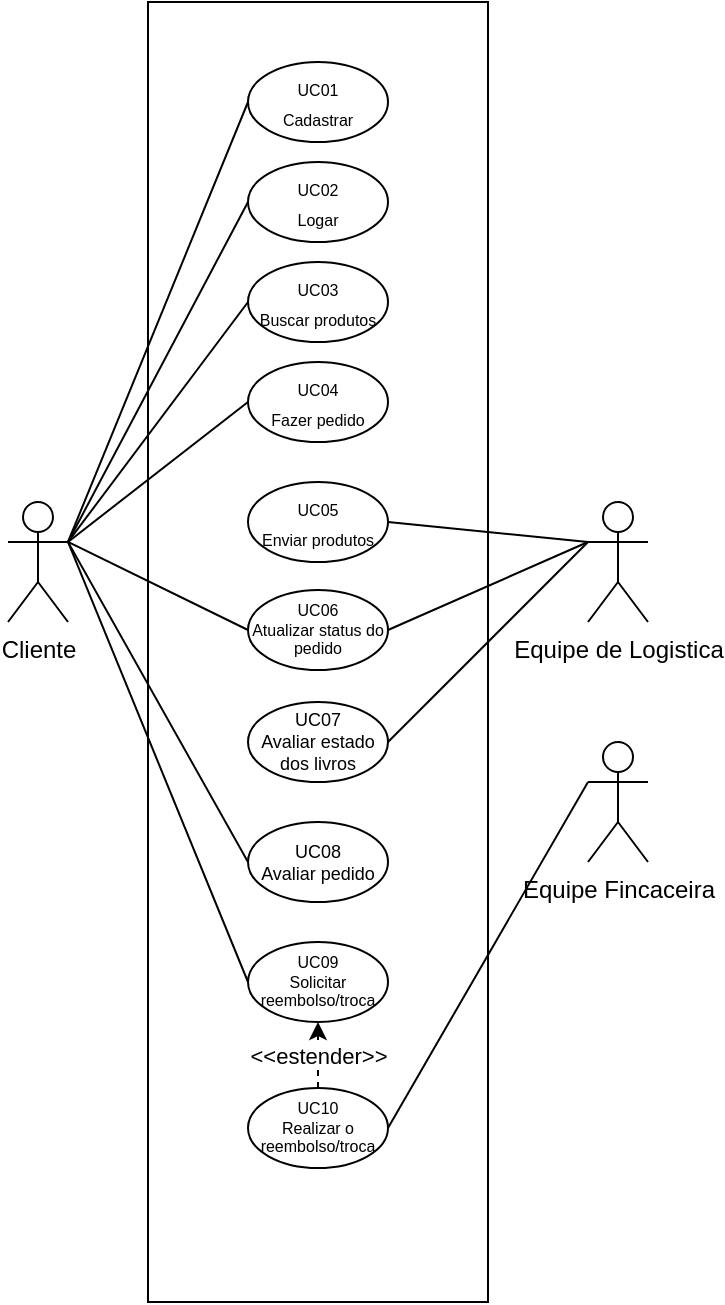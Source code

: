 <mxfile version="24.2.5" type="device">
  <diagram name="Página-1" id="8QtqC1lpooo2ghN3jVGa">
    <mxGraphModel dx="956" dy="541" grid="1" gridSize="10" guides="1" tooltips="1" connect="1" arrows="1" fold="1" page="1" pageScale="1" pageWidth="1169" pageHeight="827" math="0" shadow="0">
      <root>
        <mxCell id="0" />
        <mxCell id="1" parent="0" />
        <mxCell id="erj7CuovdhjXgvr3vikT-46" value="" style="rounded=0;whiteSpace=wrap;html=1;" parent="1" vertex="1">
          <mxGeometry x="500" y="100" width="170" height="650" as="geometry" />
        </mxCell>
        <mxCell id="erj7CuovdhjXgvr3vikT-1" value="Cliente&lt;div&gt;&lt;br&gt;&lt;/div&gt;" style="shape=umlActor;verticalLabelPosition=bottom;verticalAlign=top;html=1;outlineConnect=0;" parent="1" vertex="1">
          <mxGeometry x="430" y="350" width="30" height="60" as="geometry" />
        </mxCell>
        <mxCell id="erj7CuovdhjXgvr3vikT-2" value="&lt;div&gt;&lt;span style=&quot;font-size: 8px;&quot;&gt;UC01&lt;/span&gt;&lt;/div&gt;&lt;font style=&quot;font-size: 8px;&quot;&gt;Cadastrar&lt;/font&gt;" style="ellipse;whiteSpace=wrap;html=1;" parent="1" vertex="1">
          <mxGeometry x="550" y="130" width="70" height="40" as="geometry" />
        </mxCell>
        <mxCell id="erj7CuovdhjXgvr3vikT-3" value="&lt;div&gt;&lt;font style=&quot;font-size: 8px;&quot;&gt;UC02&lt;/font&gt;&lt;/div&gt;&lt;font style=&quot;font-size: 8px;&quot;&gt;Logar&lt;/font&gt;" style="ellipse;whiteSpace=wrap;html=1;" parent="1" vertex="1">
          <mxGeometry x="550" y="180" width="70" height="40" as="geometry" />
        </mxCell>
        <mxCell id="erj7CuovdhjXgvr3vikT-4" value="&lt;div&gt;&lt;font style=&quot;font-size: 8px;&quot;&gt;UC03&lt;/font&gt;&lt;/div&gt;&lt;span style=&quot;font-size: 8px;&quot;&gt;Buscar produtos&lt;/span&gt;" style="ellipse;whiteSpace=wrap;html=1;" parent="1" vertex="1">
          <mxGeometry x="550" y="230" width="70" height="40" as="geometry" />
        </mxCell>
        <mxCell id="erj7CuovdhjXgvr3vikT-5" value="&lt;div&gt;&lt;span style=&quot;font-size: 8px;&quot;&gt;UC04&lt;/span&gt;&lt;/div&gt;&lt;font style=&quot;font-size: 8px;&quot;&gt;Fazer pedido&lt;/font&gt;" style="ellipse;whiteSpace=wrap;html=1;" parent="1" vertex="1">
          <mxGeometry x="550" y="280" width="70" height="40" as="geometry" />
        </mxCell>
        <mxCell id="erj7CuovdhjXgvr3vikT-8" value="" style="endArrow=none;html=1;rounded=0;endFill=0;entryX=0;entryY=0.5;entryDx=0;entryDy=0;exitX=1;exitY=0.333;exitDx=0;exitDy=0;exitPerimeter=0;" parent="1" source="erj7CuovdhjXgvr3vikT-1" target="erj7CuovdhjXgvr3vikT-2" edge="1">
          <mxGeometry width="50" height="50" relative="1" as="geometry">
            <mxPoint x="470" y="230" as="sourcePoint" />
            <mxPoint x="550" y="180" as="targetPoint" />
          </mxGeometry>
        </mxCell>
        <mxCell id="erj7CuovdhjXgvr3vikT-9" value="" style="endArrow=none;html=1;rounded=0;entryX=0;entryY=0.5;entryDx=0;entryDy=0;endFill=0;exitX=1;exitY=0.333;exitDx=0;exitDy=0;exitPerimeter=0;" parent="1" source="erj7CuovdhjXgvr3vikT-1" target="erj7CuovdhjXgvr3vikT-3" edge="1">
          <mxGeometry width="50" height="50" relative="1" as="geometry">
            <mxPoint x="470" y="231" as="sourcePoint" />
            <mxPoint x="550" y="180" as="targetPoint" />
          </mxGeometry>
        </mxCell>
        <mxCell id="erj7CuovdhjXgvr3vikT-10" value="" style="endArrow=none;html=1;rounded=0;entryX=0;entryY=0.5;entryDx=0;entryDy=0;endFill=0;exitX=1;exitY=0.333;exitDx=0;exitDy=0;exitPerimeter=0;" parent="1" source="erj7CuovdhjXgvr3vikT-1" target="erj7CuovdhjXgvr3vikT-4" edge="1">
          <mxGeometry width="50" height="50" relative="1" as="geometry">
            <mxPoint x="470" y="230.5" as="sourcePoint" />
            <mxPoint x="550" y="229.5" as="targetPoint" />
          </mxGeometry>
        </mxCell>
        <mxCell id="erj7CuovdhjXgvr3vikT-11" value="" style="endArrow=none;html=1;rounded=0;entryX=0;entryY=0.5;entryDx=0;entryDy=0;endFill=0;exitX=1;exitY=0.333;exitDx=0;exitDy=0;exitPerimeter=0;" parent="1" source="erj7CuovdhjXgvr3vikT-1" target="erj7CuovdhjXgvr3vikT-5" edge="1">
          <mxGeometry width="50" height="50" relative="1" as="geometry">
            <mxPoint x="470" y="230" as="sourcePoint" />
            <mxPoint x="550" y="279.5" as="targetPoint" />
          </mxGeometry>
        </mxCell>
        <mxCell id="erj7CuovdhjXgvr3vikT-13" value="&lt;div style=&quot;font-size: 9px;&quot;&gt;UC08&lt;/div&gt;&lt;div style=&quot;font-size: 9px;&quot;&gt;Avaliar pedido&lt;/div&gt;" style="ellipse;whiteSpace=wrap;html=1;fontSize=9;" parent="1" vertex="1">
          <mxGeometry x="550" y="510" width="70" height="40" as="geometry" />
        </mxCell>
        <mxCell id="erj7CuovdhjXgvr3vikT-14" value="" style="endArrow=none;html=1;rounded=0;entryX=0;entryY=0.5;entryDx=0;entryDy=0;endFill=0;exitX=1;exitY=0.333;exitDx=0;exitDy=0;exitPerimeter=0;" parent="1" source="erj7CuovdhjXgvr3vikT-1" target="erj7CuovdhjXgvr3vikT-13" edge="1">
          <mxGeometry width="50" height="50" relative="1" as="geometry">
            <mxPoint x="470" y="230" as="sourcePoint" />
            <mxPoint x="550" y="300" as="targetPoint" />
          </mxGeometry>
        </mxCell>
        <mxCell id="erj7CuovdhjXgvr3vikT-16" value="&lt;div&gt;&lt;span style=&quot;font-size: 8px;&quot;&gt;UC05&lt;/span&gt;&lt;/div&gt;&lt;div&gt;&lt;span style=&quot;font-size: 8px;&quot;&gt;Enviar produtos&lt;/span&gt;&lt;br&gt;&lt;/div&gt;" style="ellipse;whiteSpace=wrap;html=1;" parent="1" vertex="1">
          <mxGeometry x="550" y="340" width="70" height="40" as="geometry" />
        </mxCell>
        <mxCell id="erj7CuovdhjXgvr3vikT-17" value="&lt;div style=&quot;font-size: 8px;&quot;&gt;&lt;font style=&quot;font-size: 8px;&quot;&gt;UC06&lt;/font&gt;&lt;/div&gt;&lt;span style=&quot;font-size: 8px;&quot;&gt;Atualizar status do pedido&lt;/span&gt;" style="ellipse;whiteSpace=wrap;html=1;fontSize=8;" parent="1" vertex="1">
          <mxGeometry x="550" y="394" width="70" height="40" as="geometry" />
        </mxCell>
        <mxCell id="erj7CuovdhjXgvr3vikT-20" value="" style="endArrow=none;html=1;rounded=0;endFill=0;entryX=0;entryY=0.333;entryDx=0;entryDy=0;entryPerimeter=0;exitX=1;exitY=0.5;exitDx=0;exitDy=0;" parent="1" source="erj7CuovdhjXgvr3vikT-16" target="erj7CuovdhjXgvr3vikT-49" edge="1">
          <mxGeometry width="50" height="50" relative="1" as="geometry">
            <mxPoint x="620" y="490" as="sourcePoint" />
            <mxPoint x="700" y="410" as="targetPoint" />
          </mxGeometry>
        </mxCell>
        <mxCell id="erj7CuovdhjXgvr3vikT-41" value="" style="endArrow=none;html=1;rounded=0;endFill=0;entryX=0;entryY=0.333;entryDx=0;entryDy=0;entryPerimeter=0;exitX=1;exitY=0.5;exitDx=0;exitDy=0;" parent="1" source="erj7CuovdhjXgvr3vikT-17" target="erj7CuovdhjXgvr3vikT-49" edge="1">
          <mxGeometry width="50" height="50" relative="1" as="geometry">
            <mxPoint x="620" y="470" as="sourcePoint" />
            <mxPoint x="740" y="497.5" as="targetPoint" />
          </mxGeometry>
        </mxCell>
        <mxCell id="erj7CuovdhjXgvr3vikT-49" value="Equipe de Logistica" style="shape=umlActor;verticalLabelPosition=bottom;verticalAlign=top;html=1;outlineConnect=0;" parent="1" vertex="1">
          <mxGeometry x="720" y="350" width="30" height="60" as="geometry" />
        </mxCell>
        <mxCell id="erj7CuovdhjXgvr3vikT-51" value="" style="endArrow=none;html=1;rounded=0;entryX=0;entryY=0.5;entryDx=0;entryDy=0;endFill=0;exitX=1;exitY=0.333;exitDx=0;exitDy=0;exitPerimeter=0;" parent="1" source="erj7CuovdhjXgvr3vikT-1" target="erj7CuovdhjXgvr3vikT-17" edge="1">
          <mxGeometry width="50" height="50" relative="1" as="geometry">
            <mxPoint x="470" y="230" as="sourcePoint" />
            <mxPoint x="550" y="470" as="targetPoint" />
          </mxGeometry>
        </mxCell>
        <mxCell id="erj7CuovdhjXgvr3vikT-52" value="&lt;div style=&quot;font-size: 9px;&quot;&gt;UC07&lt;/div&gt;Avaliar estado dos livros" style="ellipse;whiteSpace=wrap;html=1;fontSize=9;" parent="1" vertex="1">
          <mxGeometry x="550" y="450" width="70" height="40" as="geometry" />
        </mxCell>
        <mxCell id="erj7CuovdhjXgvr3vikT-53" value="" style="endArrow=none;html=1;rounded=0;endFill=0;exitX=1;exitY=0.5;exitDx=0;exitDy=0;" parent="1" source="erj7CuovdhjXgvr3vikT-52" edge="1">
          <mxGeometry width="50" height="50" relative="1" as="geometry">
            <mxPoint x="630" y="424" as="sourcePoint" />
            <mxPoint x="720" y="370" as="targetPoint" />
          </mxGeometry>
        </mxCell>
        <mxCell id="erj7CuovdhjXgvr3vikT-54" value="&lt;div style=&quot;font-size: 8px;&quot;&gt;UC09&lt;/div&gt;Solicitar reembolso/troca" style="ellipse;whiteSpace=wrap;html=1;fontSize=8;" parent="1" vertex="1">
          <mxGeometry x="550" y="570" width="70" height="40" as="geometry" />
        </mxCell>
        <mxCell id="erj7CuovdhjXgvr3vikT-55" value="" style="endArrow=none;html=1;rounded=0;entryX=0;entryY=0.5;entryDx=0;entryDy=0;endFill=0;exitX=1;exitY=0.333;exitDx=0;exitDy=0;exitPerimeter=0;" parent="1" source="erj7CuovdhjXgvr3vikT-1" target="erj7CuovdhjXgvr3vikT-54" edge="1">
          <mxGeometry width="50" height="50" relative="1" as="geometry">
            <mxPoint x="470" y="380" as="sourcePoint" />
            <mxPoint x="560" y="540" as="targetPoint" />
          </mxGeometry>
        </mxCell>
        <mxCell id="erj7CuovdhjXgvr3vikT-57" value="&lt;div style=&quot;font-size: 8px;&quot;&gt;UC10&lt;/div&gt;Realizar o reembolso/troca" style="ellipse;whiteSpace=wrap;html=1;fontSize=8;" parent="1" vertex="1">
          <mxGeometry x="550" y="643" width="70" height="40" as="geometry" />
        </mxCell>
        <mxCell id="erj7CuovdhjXgvr3vikT-58" value="" style="endArrow=none;html=1;rounded=0;endFill=0;exitX=1;exitY=0.5;exitDx=0;exitDy=0;entryX=0;entryY=0.333;entryDx=0;entryDy=0;entryPerimeter=0;" parent="1" source="erj7CuovdhjXgvr3vikT-57" target="erj7CuovdhjXgvr3vikT-59" edge="1">
          <mxGeometry width="50" height="50" relative="1" as="geometry">
            <mxPoint x="630" y="480" as="sourcePoint" />
            <mxPoint x="730" y="380" as="targetPoint" />
          </mxGeometry>
        </mxCell>
        <mxCell id="erj7CuovdhjXgvr3vikT-59" value="Equipe Fincaceira" style="shape=umlActor;verticalLabelPosition=bottom;verticalAlign=top;html=1;outlineConnect=0;" parent="1" vertex="1">
          <mxGeometry x="720" y="470" width="30" height="60" as="geometry" />
        </mxCell>
        <mxCell id="Zz1XYC7fBtRn6pYS7nK1-3" value="&amp;lt;&amp;lt;estender&amp;gt;&amp;gt;" style="endArrow=classic;html=1;rounded=0;entryX=0.5;entryY=1;entryDx=0;entryDy=0;exitX=0.5;exitY=0;exitDx=0;exitDy=0;dashed=1;" edge="1" parent="1" source="erj7CuovdhjXgvr3vikT-57" target="erj7CuovdhjXgvr3vikT-54">
          <mxGeometry width="50" height="50" relative="1" as="geometry">
            <mxPoint x="590" y="630" as="sourcePoint" />
            <mxPoint x="640" y="580" as="targetPoint" />
          </mxGeometry>
        </mxCell>
      </root>
    </mxGraphModel>
  </diagram>
</mxfile>
